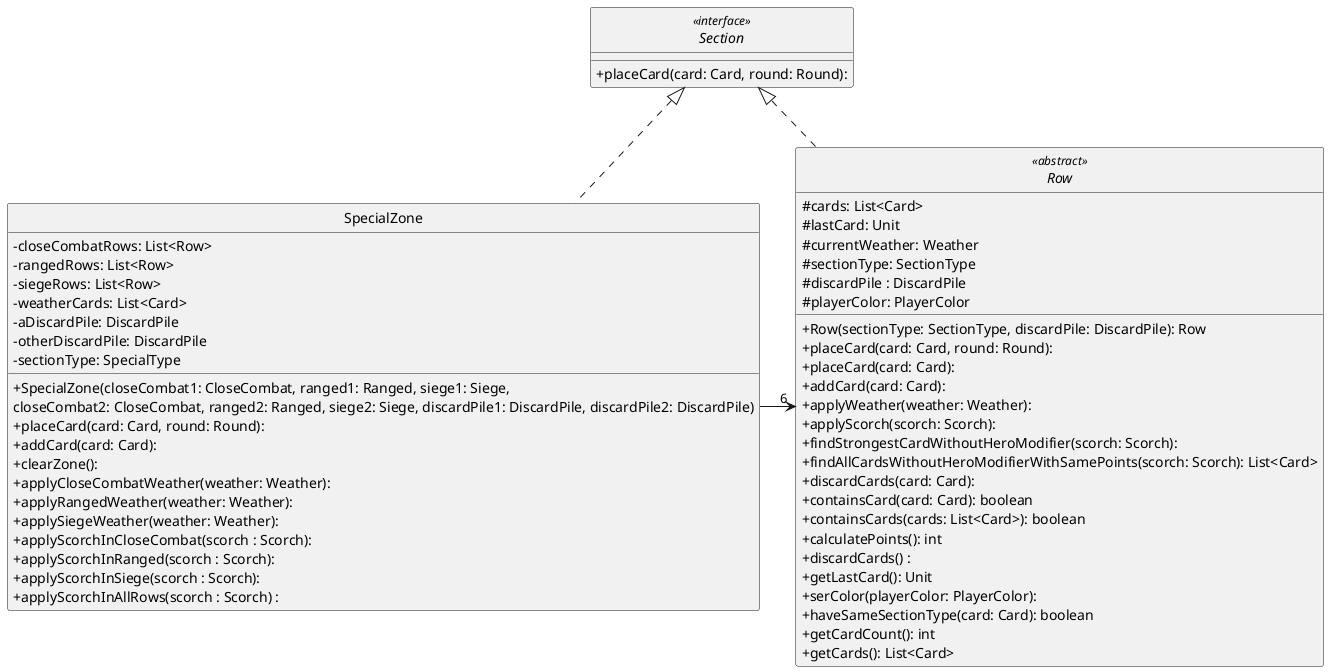 @startuml

skinparam monochrome true
hide circle
skinparam classAttributeIconSize 0



interface Section <<interface>> {
  +placeCard(card: Card, round: Round): 
}


abstract class Row <<abstract>> {
  #cards: List<Card>
  #lastCard: Unit
  #currentWeather: Weather
  #sectionType: SectionType
  #discardPile : DiscardPile
  #playerColor: PlayerColor
  +Row(sectionType: SectionType, discardPile: DiscardPile): Row
  +placeCard(card: Card, round: Round): 
  +placeCard(card: Card): 
  +addCard(card: Card): 
  +applyWeather(weather: Weather): 
  +applyScorch(scorch: Scorch): 
  +findStrongestCardWithoutHeroModifier(scorch: Scorch): 
  +findAllCardsWithoutHeroModifierWithSamePoints(scorch: Scorch): List<Card>
  +discardCards(card: Card): 
  +containsCard(card: Card): boolean
  +containsCards(cards: List<Card>): boolean
  +calculatePoints(): int
  +discardCards() : 
  +getLastCard(): Unit
  +serColor(playerColor: PlayerColor): 
  +haveSameSectionType(card: Card): boolean
  +getCardCount(): int
  +getCards(): List<Card>
}


class SpecialZone {
  -closeCombatRows: List<Row>
  -rangedRows: List<Row>
  -siegeRows: List<Row>
  -weatherCards: List<Card>
  -aDiscardPile: DiscardPile
  -otherDiscardPile: DiscardPile
  -sectionType: SpecialType
  +SpecialZone(closeCombat1: CloseCombat, ranged1: Ranged, siege1: Siege, 
  closeCombat2: CloseCombat, ranged2: Ranged, siege2: Siege, discardPile1: DiscardPile, discardPile2: DiscardPile) 
  +placeCard(card: Card, round: Round): 
  +addCard(card: Card): 
  +clearZone(): 
  +applyCloseCombatWeather(weather: Weather): 
  +applyRangedWeather(weather: Weather): 
  +applySiegeWeather(weather: Weather): 
  +applyScorchInCloseCombat(scorch : Scorch): 
  +applyScorchInRanged(scorch : Scorch): 
  +applyScorchInSiege(scorch : Scorch): 
  +applyScorchInAllRows(scorch : Scorch) : 
}



SpecialZone -right-> "6" Row




Row ..|> Section
SpecialZone .up.|> Section



@enduml